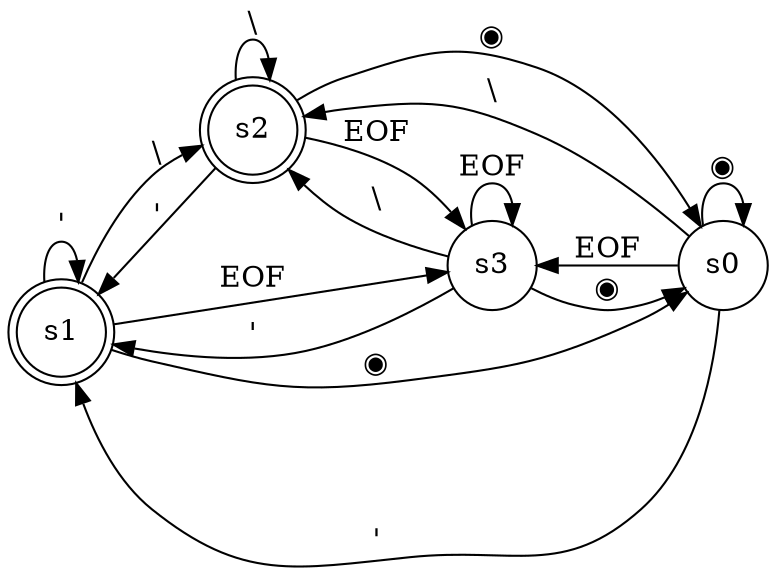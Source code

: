 digraph finite_state_machine {
	rankdir=LR;
	size="18,5"
	node [shape = doublecircle]; s1 s2;
	node [shape = circle];
	s0 -> s1 [ label = "'" ];
	s0 -> s2 [ label = "\\" ];
	s0 -> s0 [ label = "◉" ];
	s0 -> s3 [ label = "EOF" ];
	s1 -> s1 [ label = "'" ];
	s1 -> s2 [ label = "\\" ];
	s1 -> s0 [ label = "◉" ];
	s1 -> s3 [ label = "EOF" ];
	s2 -> s1 [ label = "'" ];
	s2 -> s2 [ label = "\\" ];
	s2 -> s0 [ label = "◉" ];
	s2 -> s3 [ label = "EOF" ];
	s3 -> s1 [ label = "'" ];
	s3 -> s2 [ label = "\\" ];
	s3 -> s0 [ label = "◉" ];
	s3 -> s3 [ label = "EOF" ];
}
